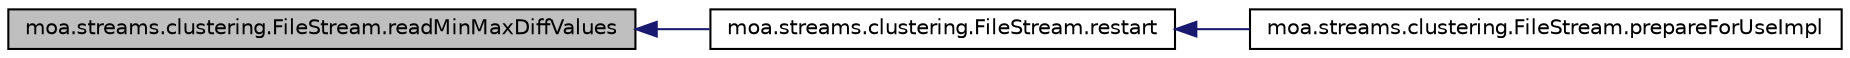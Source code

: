 digraph G
{
  edge [fontname="Helvetica",fontsize="10",labelfontname="Helvetica",labelfontsize="10"];
  node [fontname="Helvetica",fontsize="10",shape=record];
  rankdir=LR;
  Node1 [label="moa.streams.clustering.FileStream.readMinMaxDiffValues",height=0.2,width=0.4,color="black", fillcolor="grey75", style="filled" fontcolor="black"];
  Node1 -> Node2 [dir=back,color="midnightblue",fontsize="10",style="solid",fontname="Helvetica"];
  Node2 [label="moa.streams.clustering.FileStream.restart",height=0.2,width=0.4,color="black", fillcolor="white", style="filled",URL="$classmoa_1_1streams_1_1clustering_1_1FileStream.html#afa6427616638ec26533d9edc06bf598a",tooltip="Restarts this stream."];
  Node2 -> Node3 [dir=back,color="midnightblue",fontsize="10",style="solid",fontname="Helvetica"];
  Node3 [label="moa.streams.clustering.FileStream.prepareForUseImpl",height=0.2,width=0.4,color="black", fillcolor="white", style="filled",URL="$classmoa_1_1streams_1_1clustering_1_1FileStream.html#af898d21758aa6a1d551b57b67cd0fabe",tooltip="This method describes the implementation of how to prepare this object for use."];
}
